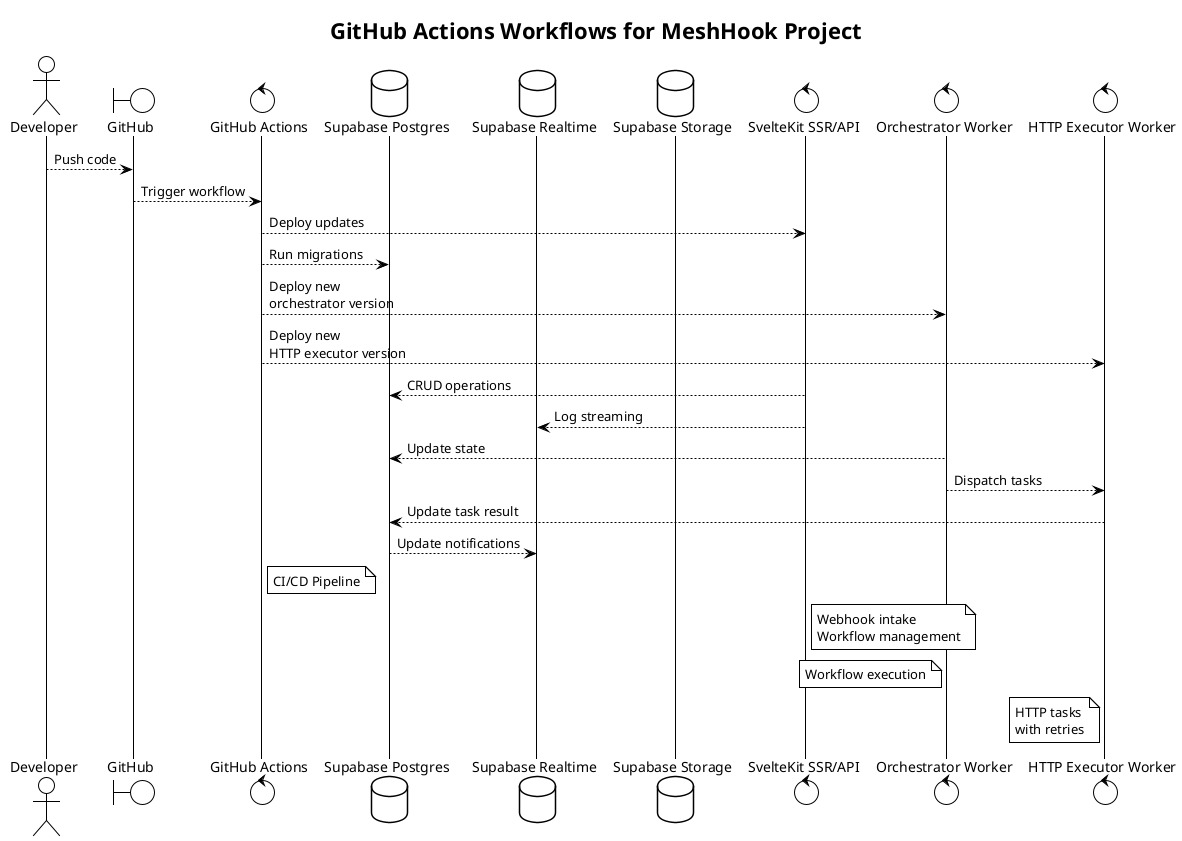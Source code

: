 @startuml
!theme plain

title GitHub Actions Workflows for MeshHook Project

actor Developer as dev
boundary GitHub as GH
control "GitHub Actions" as GHA
database "Supabase Postgres" as DB
database "Supabase Realtime" as RT
database "Supabase Storage" as Storage
control "SvelteKit SSR/API" as SSR
control "Orchestrator Worker" as Orch
control "HTTP Executor Worker" as HTTPExec

dev --> GH : Push code
GH --> GHA : Trigger workflow
GHA --> SSR : Deploy updates
GHA --> DB : Run migrations
GHA --> Orch : Deploy new\norchestrator version
GHA --> HTTPExec : Deploy new\nHTTP executor version
SSR --> DB : CRUD operations
SSR --> RT : Log streaming
Orch --> DB : Update state
Orch --> HTTPExec : Dispatch tasks
HTTPExec --> DB : Update task result
DB --> RT : Update notifications

note right of GHA : CI/CD Pipeline
note right of SSR : Webhook intake\nWorkflow management
note left of Orch : Workflow execution
note left of HTTPExec : HTTP tasks\nwith retries

@enduml